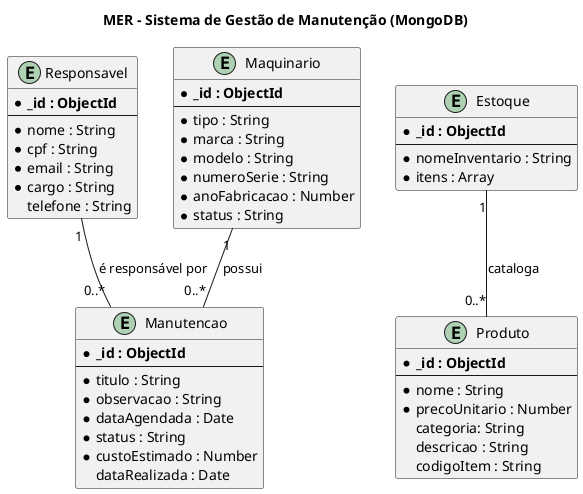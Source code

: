 @startuml MER_Sistema_Manutencao

title "MER - Sistema de Gestão de Manutenção (MongoDB)"

entity "Responsavel" as Responsavel {
  * **_id : ObjectId**
  --
  * nome : String
  * cpf : String
  * email : String
  * cargo : String
  telefone : String
}

entity "Maquinario" as Maquinario {
  * **_id : ObjectId**
  --
  * tipo : String
  * marca : String
  * modelo : String
  * numeroSerie : String
  * anoFabricacao : Number
  * status : String
}

entity "Manutencao" as Manutencao {
  * **_id : ObjectId**
  --
  * titulo : String
  * observacao : String
  * dataAgendada : Date
  * status : String
  * custoEstimado : Number
  dataRealizada : Date
}

entity "Estoque" as Estoque {
    * **_id : ObjectId**
    --
    * nomeInventario : String
    * itens : Array
}

entity "Produto" as Produto {
  * **_id : ObjectId**
  --
  * nome : String
  * precoUnitario : Number
  categoria: String
  descricao : String
  codigoItem : String
}

' Relacionamentos
Maquinario "1" -- "0..*" Manutencao : possui
Responsavel "1" -- "0..*" Manutencao : é responsável por

Estoque "1" -- "0..*" Produto : cataloga

@enduml
